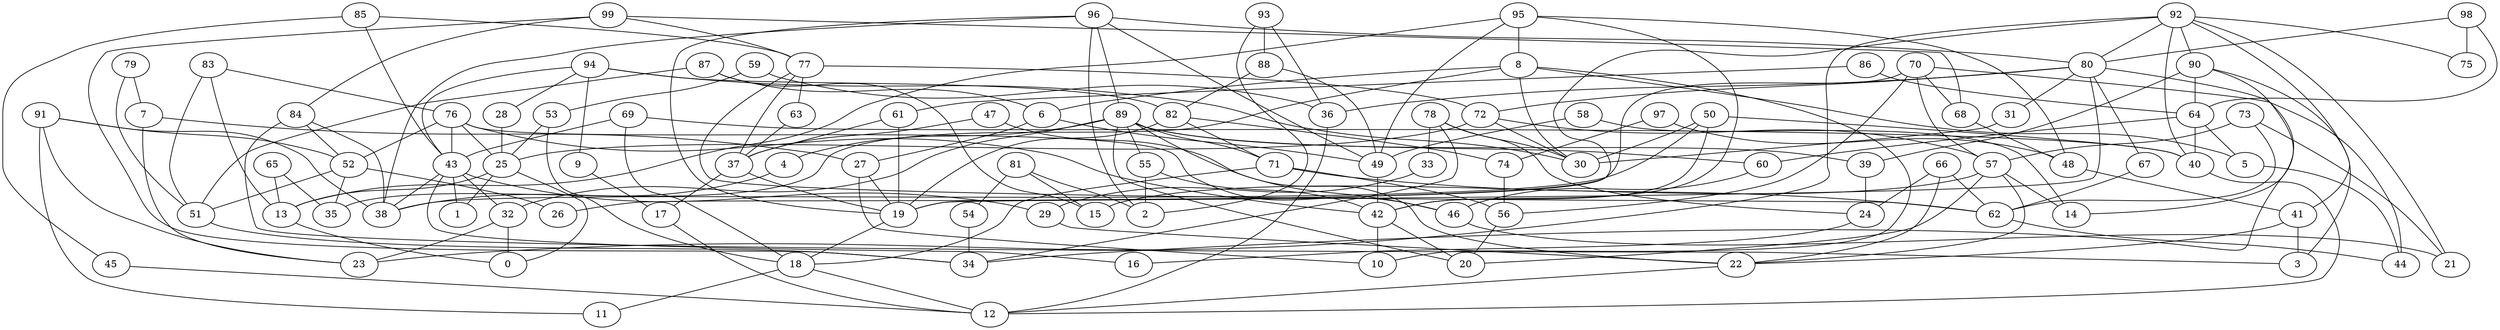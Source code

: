 digraph GG_graph {

subgraph G_graph {
edge [color = black]
"7" -> "23" [dir = none]
"7" -> "27" [dir = none]
"65" -> "35" [dir = none]
"65" -> "13" [dir = none]
"78" -> "34" [dir = none]
"78" -> "30" [dir = none]
"78" -> "33" [dir = none]
"78" -> "24" [dir = none]
"72" -> "25" [dir = none]
"72" -> "57" [dir = none]
"72" -> "30" [dir = none]
"87" -> "15" [dir = none]
"87" -> "6" [dir = none]
"87" -> "51" [dir = none]
"5" -> "44" [dir = none]
"8" -> "6" [dir = none]
"8" -> "30" [dir = none]
"8" -> "5" [dir = none]
"8" -> "10" [dir = none]
"8" -> "35" [dir = none]
"53" -> "25" [dir = none]
"53" -> "18" [dir = none]
"18" -> "11" [dir = none]
"18" -> "12" [dir = none]
"71" -> "56" [dir = none]
"71" -> "18" [dir = none]
"71" -> "62" [dir = none]
"84" -> "52" [dir = none]
"84" -> "3" [dir = none]
"84" -> "38" [dir = none]
"58" -> "14" [dir = none]
"58" -> "49" [dir = none]
"33" -> "29" [dir = none]
"6" -> "27" [dir = none]
"6" -> "49" [dir = none]
"17" -> "12" [dir = none]
"92" -> "75" [dir = none]
"92" -> "21" [dir = none]
"92" -> "23" [dir = none]
"92" -> "19" [dir = none]
"92" -> "41" [dir = none]
"92" -> "80" [dir = none]
"92" -> "90" [dir = none]
"92" -> "40" [dir = none]
"79" -> "7" [dir = none]
"79" -> "51" [dir = none]
"56" -> "20" [dir = none]
"27" -> "10" [dir = none]
"27" -> "19" [dir = none]
"99" -> "68" [dir = none]
"99" -> "84" [dir = none]
"99" -> "34" [dir = none]
"99" -> "77" [dir = none]
"29" -> "22" [dir = none]
"22" -> "12" [dir = none]
"85" -> "77" [dir = none]
"85" -> "43" [dir = none]
"85" -> "45" [dir = none]
"36" -> "12" [dir = none]
"86" -> "61" [dir = none]
"86" -> "64" [dir = none]
"91" -> "11" [dir = none]
"91" -> "38" [dir = none]
"91" -> "23" [dir = none]
"91" -> "52" [dir = none]
"63" -> "37" [dir = none]
"40" -> "12" [dir = none]
"37" -> "17" [dir = none]
"37" -> "19" [dir = none]
"46" -> "21" [dir = none]
"25" -> "1" [dir = none]
"25" -> "13" [dir = none]
"25" -> "0" [dir = none]
"73" -> "62" [dir = none]
"73" -> "21" [dir = none]
"73" -> "57" [dir = none]
"54" -> "34" [dir = none]
"4" -> "38" [dir = none]
"60" -> "46" [dir = none]
"51" -> "34" [dir = none]
"69" -> "40" [dir = none]
"69" -> "43" [dir = none]
"69" -> "18" [dir = none]
"95" -> "42" [dir = none]
"95" -> "49" [dir = none]
"95" -> "48" [dir = none]
"95" -> "8" [dir = none]
"95" -> "13" [dir = none]
"19" -> "18" [dir = none]
"81" -> "2" [dir = none]
"81" -> "15" [dir = none]
"81" -> "54" [dir = none]
"61" -> "37" [dir = none]
"61" -> "19" [dir = none]
"48" -> "41" [dir = none]
"89" -> "22" [dir = none]
"89" -> "71" [dir = none]
"89" -> "60" [dir = none]
"89" -> "20" [dir = none]
"89" -> "39" [dir = none]
"89" -> "32" [dir = none]
"89" -> "55" [dir = none]
"89" -> "4" [dir = none]
"82" -> "71" [dir = none]
"82" -> "74" [dir = none]
"82" -> "19" [dir = none]
"98" -> "80" [dir = none]
"98" -> "64" [dir = none]
"98" -> "75" [dir = none]
"64" -> "40" [dir = none]
"64" -> "60" [dir = none]
"74" -> "56" [dir = none]
"13" -> "0" [dir = none]
"42" -> "10" [dir = none]
"42" -> "20" [dir = none]
"49" -> "42" [dir = none]
"80" -> "31" [dir = none]
"80" -> "36" [dir = none]
"80" -> "72" [dir = none]
"80" -> "34" [dir = none]
"80" -> "67" [dir = none]
"80" -> "19" [dir = none]
"41" -> "22" [dir = none]
"41" -> "3" [dir = none]
"28" -> "25" [dir = none]
"83" -> "51" [dir = none]
"83" -> "76" [dir = none]
"83" -> "13" [dir = none]
"93" -> "88" [dir = none]
"93" -> "36" [dir = none]
"93" -> "2" [dir = none]
"9" -> "17" [dir = none]
"97" -> "74" [dir = none]
"97" -> "48" [dir = none]
"88" -> "82" [dir = none]
"88" -> "49" [dir = none]
"31" -> "30" [dir = none]
"45" -> "12" [dir = none]
"57" -> "14" [dir = none]
"57" -> "20" [dir = none]
"57" -> "15" [dir = none]
"57" -> "22" [dir = none]
"39" -> "24" [dir = none]
"76" -> "46" [dir = none]
"76" -> "43" [dir = none]
"76" -> "42" [dir = none]
"76" -> "25" [dir = none]
"76" -> "52" [dir = none]
"90" -> "64" [dir = none]
"90" -> "39" [dir = none]
"90" -> "14" [dir = none]
"90" -> "3" [dir = none]
"52" -> "26" [dir = none]
"52" -> "35" [dir = none]
"52" -> "51" [dir = none]
"94" -> "30" [dir = none]
"94" -> "43" [dir = none]
"94" -> "28" [dir = none]
"94" -> "9" [dir = none]
"94" -> "82" [dir = none]
"66" -> "24" [dir = none]
"66" -> "22" [dir = none]
"66" -> "62" [dir = none]
"70" -> "57" [dir = none]
"70" -> "68" [dir = none]
"70" -> "56" [dir = none]
"70" -> "44" [dir = none]
"70" -> "26" [dir = none]
"77" -> "63" [dir = none]
"77" -> "72" [dir = none]
"77" -> "62" [dir = none]
"77" -> "37" [dir = none]
"68" -> "48" [dir = none]
"24" -> "16" [dir = none]
"55" -> "2" [dir = none]
"62" -> "44" [dir = none]
"67" -> "62" [dir = none]
"59" -> "53" [dir = none]
"59" -> "36" [dir = none]
"50" -> "30" [dir = none]
"50" -> "38" [dir = none]
"50" -> "42" [dir = none]
"50" -> "40" [dir = none]
"43" -> "16" [dir = none]
"43" -> "38" [dir = none]
"43" -> "32" [dir = none]
"43" -> "29" [dir = none]
"43" -> "1" [dir = none]
"96" -> "2" [dir = none]
"96" -> "19" [dir = none]
"96" -> "89" [dir = none]
"96" -> "49" [dir = none]
"96" -> "38" [dir = none]
"96" -> "80" [dir = none]
"47" -> "37" [dir = none]
"47" -> "46" [dir = none]
"32" -> "0" [dir = none]
"32" -> "23" [dir = none]
"64" -> "5" [dir = none]
"55" -> "42" [dir = none]
}

}
